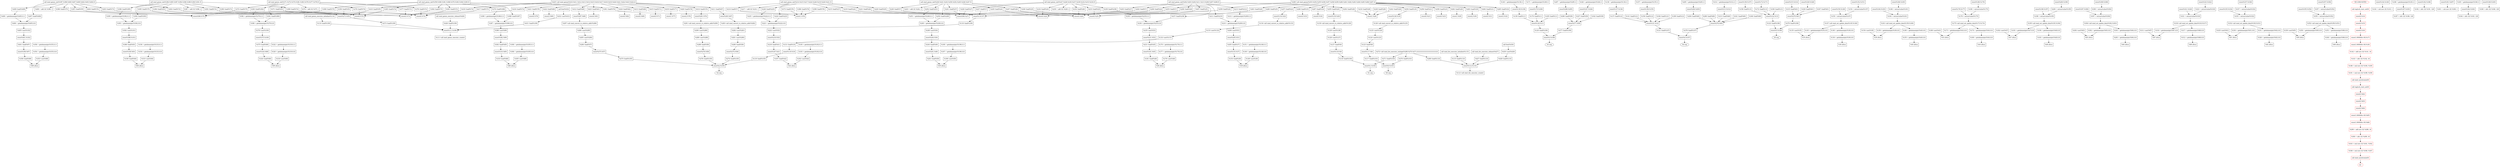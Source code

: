 digraph "DFG for 'test_1' function" {
	node_0000[shape=ellipse, label="%0 arg"]
	node_0001[shape=ellipse, label="%1 arg"]
	node_0002[shape=ellipse, label="%2 arg"]
	node_0003[shape=ellipse, label="%3 arg"]
	node_0004[shape=ellipse, label="%4 arg"]
	node_0005[shape=ellipse, label="%5 arg"]
	node_0034[shape=record, label="%35 alloca"]
	node_0035[shape=record, label="%36 alloca"]
	node_0037[shape=record, label="%38 alloca"]
	node_0038[shape=record, label="%39 alloca"]
	node_0039[shape=record, label="%40 alloca"]
	node_0041[shape=record, label="%42 alloca"]
	node_0042[shape=record, label="%43 alloca"]
	node_0043[shape=record, label="%44 alloca"]
	node_0045[shape=record, label="%46 alloca"]
	node_0046[shape=record, label="%47 alloca"]
	node_0047[shape=record, label="%48 alloca"]
	node_0049[shape=record, label="%50 alloca"]
	node_0082[shape=record, label="%83 alloca"]
	node_0083[shape=record, label="%84 alloca"]
	node_0085[shape=record, label="%86 alloca"]
	node_0086[shape=record, label="%87 alloca"]
	node_0087[shape=record, label="%88 alloca"]
	node_0089[shape=record, label="%90 alloca"]
	node_0090[shape=record, label="%91 alloca"]
	node_0091[shape=record, label="%92 alloca"]
	node_0093[shape=record, label="%94 alloca"]
	node_0094[shape=record, label="%95 alloca"]
	node_0095[shape=record, label="%96 alloca"]
	node_0097[shape=record, label="%98 alloca"]
	node_0110[shape=record, label="store(%0,%103)"]
	node_0111[shape=record, label="store(%1,%104)"]
	node_0112[shape=record, label="store(%2,%105)"]
	node_0113[shape=record, label="store(%3,%106)"]
	node_0114[shape=record, label="store(%4,%107)"]
	node_0115[shape=record, label="store(%5,%108)"]
	node_0116[shape=record, label="%111=call simd_gemm_executor_create()"]
	node_0117[shape=record, label="store(%111,%109)"]
	node_0118[shape=record, label="%112=call simd_dre_executor_create()"]
	node_0119[shape=record, label="store(%112,%110)"]
	node_0120[shape=record, label="call reg2sch_start_set(0)", color=red]
	node_0121[shape=record, label="%114=load(%109)"]
	node_0122[shape=record, label="call simd_gemm_executor_initialize(%114)"]
	node_0123[shape=record, label="%115=load(%110)"]
	node_0124[shape=record, label="call simd_dre_executor_initialize(%115)"]
	node_0125[shape=record, label="%116=load(%109)"]
	node_0126[shape=record, label="%117=load(%103)"]
	node_0127[shape=record, label="%118=load(%104)"]
	node_0128[shape=record, label="%119=load(%105)"]
	node_0129[shape=record, label="%120=load(%106)"]
	node_0130[shape=record, label="%121=load(%107)"]
	node_0131[shape=record, label="%122=load(%108)"]
	node_0132[shape=record, label="store(%116,%7)"]
	node_0133[shape=record, label="store(%117,%8)"]
	node_0134[shape=record, label="store(%118,%9)"]
	node_0135[shape=record, label="store(%119,%10)"]
	node_0136[shape=record, label="store(%120,%11)"]
	node_0137[shape=record, label="store(%121,%12)"]
	node_0138[shape=record, label="store(%122,%13)"]
	node_0139[shape=record, label="store(0,%14)", color=red]
	node_0140[shape=record, label="store(0,%15)", color=red]
	node_0141[shape=record, label="store(0,%16)", color=red]
	node_0142[shape=record, label="store(1.000000e+00,%17)", color=red]
	node_0143[shape=record, label="store(1.000000e+00,%18)", color=red]
	node_0144[shape=record, label="%123=load(%8)"]
	node_0145[shape=record, label="%124=cast(%123)"]
	node_0146[shape=record, label="%125=cast(%124)"]
	node_0147[shape=record, label="%126=call simd_convert_to_relative_addr(%125)"]
	node_0148[shape=record, label="store(%126,%19)"]
	node_0149[shape=record, label="%127=load(%9)"]
	node_0150[shape=record, label="%128=cast(%127)"]
	node_0151[shape=record, label="%129=cast(%128)"]
	node_0152[shape=record, label="%130=call simd_convert_to_relative_addr(%129)"]
	node_0153[shape=record, label="store(%130,%20)"]
	node_0154[shape=record, label="store(0,%21)"]
	node_0155[shape=record, label="%131=load(%10)"]
	node_0156[shape=record, label="%132=cast(%131)"]
	node_0157[shape=record, label="%133=cast(%132)"]
	node_0158[shape=record, label="%134=call simd_convert_to_relative_addr(%133)"]
	node_0159[shape=record, label="store(%134,%22)"]
	node_0160[shape=record, label="store(0,%23)"]
	node_0161[shape=record, label="store(0,%24)"]
	node_0162[shape=record, label="store(0,%25)"]
	node_0163[shape=record, label="store(0,%26)"]
	node_0164[shape=record, label="store(4369,%27)"]
	node_0165[shape=record, label="store(1,%28)"]
	node_0166[shape=record, label="store(1,%29)"]
	node_0167[shape=record, label="store(2,%30)"]
	node_0168[shape=record, label="store(0,%31)"]
	node_0169[shape=record, label="store(3,%32)"]
	node_0170[shape=record, label="store(4,%33)"]
	node_0171[shape=record, label="store(0,%34)"]
	node_0172[shape=record, label="%135=cast(%35)"]
	node_0173[shape=record, label="%136 = getelementptr(%36,0,0)"]
	node_0174[shape=record, label="%137=load(%12)"]
	node_0175[shape=record, label="store(%137,%136)"]
	node_0176[shape=record, label="%138 = getelementptr(%136,1)"]
	node_0177[shape=record, label="%139=load(%11)"]
	node_0178[shape=record, label="store(%139,%138)"]
	node_0179[shape=record, label="%140 = getelementptr(%138,1)"]
	node_0180[shape=record, label="%141=load(%12)"]
	node_0181[shape=record, label="  %142 = add nsw i32 %141, 16", color=red]
	node_0182[shape=record, label="  %143 = sdiv i32 %142, 16", color=red]
	node_0183[shape=record, label="  %144 = sub nsw i32 %143, 1"]
	node_0184[shape=record, label="store(%144,%140)"]
	node_0185[shape=record, label="%145 = getelementptr(%35,0,0)"]
	node_0186[shape=record, label="%146 = getelementptr(%36,0,0)"]
	node_0187[shape=record, label="%147=call simd_set_update_data(%145,%146)"]
	node_0188[shape=record, label="%148=cast(%38)"]
	node_0189[shape=record, label="%149 = getelementptr(%148,0,0)"]
	node_0190[shape=record, label="%150 = extractvalue(%147)"]
	node_0191[shape=record, label="store(%150,%149)"]
	node_0192[shape=record, label="%151 = getelementptr(%148,0,1)"]
	node_0193[shape=record, label="%152 = extractvalue(%147)"]
	node_0194[shape=record, label="store(%152,%151)"]
	node_0195[shape=record, label="%153=load(%38)"]
	node_0196[shape=record, label="store(%153,%37)"]
	node_0197[shape=record, label="%154=cast(%39)"]
	node_0198[shape=record, label="%155 = getelementptr(%40,0,0)"]
	node_0199[shape=record, label="%156=load(%12)"]
	node_0200[shape=record, label="store(%156,%155)"]
	node_0201[shape=record, label="%157 = getelementptr(%155,1)"]
	node_0202[shape=record, label="%158=load(%13)"]
	node_0203[shape=record, label="store(%158,%157)"]
	node_0204[shape=record, label="%159 = getelementptr(%39,0,0)"]
	node_0205[shape=record, label="%160 = getelementptr(%40,0,0)"]
	node_0206[shape=record, label="%161=call simd_set_update_data(%159,%160)"]
	node_0207[shape=record, label="%162=cast(%42)"]
	node_0208[shape=record, label="%163 = getelementptr(%162,0,0)"]
	node_0209[shape=record, label="%164 = extractvalue(%161)"]
	node_0210[shape=record, label="store(%164,%163)"]
	node_0211[shape=record, label="%165 = getelementptr(%162,0,1)"]
	node_0212[shape=record, label="%166 = extractvalue(%161)"]
	node_0213[shape=record, label="store(%166,%165)"]
	node_0214[shape=record, label="%167=load(%42)"]
	node_0215[shape=record, label="store(%167,%41)"]
	node_0216[shape=record, label="%168=cast(%43)"]
	node_0217[shape=record, label="%169 = getelementptr(%44,0,0)"]
	node_0218[shape=record, label="%170=load(%11)"]
	node_0219[shape=record, label="store(%170,%169)"]
	node_0220[shape=record, label="%171 = getelementptr(%169,1)"]
	node_0221[shape=record, label="%172=load(%13)"]
	node_0222[shape=record, label="store(%172,%171)"]
	node_0223[shape=record, label="%173 = getelementptr(%43,0,0)"]
	node_0224[shape=record, label="%174 = getelementptr(%44,0,0)"]
	node_0225[shape=record, label="%175=call simd_set_update_data(%173,%174)"]
	node_0226[shape=record, label="%176=cast(%46)"]
	node_0227[shape=record, label="%177 = getelementptr(%176,0,0)"]
	node_0228[shape=record, label="%178 = extractvalue(%175)"]
	node_0229[shape=record, label="store(%178,%177)"]
	node_0230[shape=record, label="%179 = getelementptr(%176,0,1)"]
	node_0231[shape=record, label="%180 = extractvalue(%175)"]
	node_0232[shape=record, label="store(%180,%179)"]
	node_0233[shape=record, label="%181=load(%46)"]
	node_0234[shape=record, label="store(%181,%45)"]
	node_0235[shape=record, label="%182=cast(%47)"]
	node_0236[shape=record, label="%183 = getelementptr(%48,0,0)"]
	node_0237[shape=record, label="%184=load(%12)"]
	node_0238[shape=record, label="%185=load(%11)"]
	node_0239[shape=record, label="  %186 = mul nsw i32 %184, %185", color=red]
	node_0240[shape=record, label="  %187 = sdiv i32 %186, 128"]
	node_0241[shape=record, label="store(%187,%183)"]
	node_0242[shape=record, label="%188 = getelementptr(%183,1)"]
	node_0243[shape=record, label="%189=load(%12)"]
	node_0244[shape=record, label="%190=load(%13)"]
	node_0245[shape=record, label="  %191 = mul nsw i32 %189, %190", color=red]
	node_0246[shape=record, label="  %192 = sdiv i32 %191, 128"]
	node_0247[shape=record, label="store(%192,%188)"]
	node_0248[shape=record, label="%193 = getelementptr(%47,0,0)"]
	node_0249[shape=record, label="%194 = getelementptr(%48,0,0)"]
	node_0250[shape=record, label="%195=call simd_set_update_data(%193,%194)"]
	node_0251[shape=record, label="%196=cast(%50)"]
	node_0252[shape=record, label="%197 = getelementptr(%196,0,0)"]
	node_0253[shape=record, label="%198 = extractvalue(%195)"]
	node_0254[shape=record, label="store(%198,%197)"]
	node_0255[shape=record, label="%199 = getelementptr(%196,0,1)"]
	node_0256[shape=record, label="%200 = extractvalue(%195)"]
	node_0257[shape=record, label="store(%200,%199)"]
	node_0258[shape=record, label="%201=load(%50)"]
	node_0259[shape=record, label="store(%201,%49)"]
	node_0260[shape=record, label="%202=load(%7)"]
	node_0261[shape=record, label="%203=load(%27)"]
	node_0262[shape=record, label="%204=load(%28)"]
	node_0263[shape=record, label="%205=load(%37)"]
	node_0264[shape=record, label="%206=load(%24)"]
	node_0265[shape=record, label="%207=load(%25)"]
	node_0266[shape=record, label="%208=load(%26)"]
	node_0267[shape=record, label="store(%205,%51)"]
	node_0268[shape=record, label="%209=cast(%51)"]
	node_0269[shape=record, label="%210 = getelementptr(%209,0,0)"]
	node_0270[shape=record, label="%211=load(%210)"]
	node_0271[shape=record, label="%212 = getelementptr(%209,0,1)"]
	node_0272[shape=record, label="%213=load(%212)"]
	node_0273[shape=record, label="call simd_gemm_init(%202,%203,%204,%211,%213,%206,%207,%208,5)"]
	node_0274[shape=record, label="%214=load(%7)"]
	node_0275[shape=record, label="%215=load(%27)"]
	node_0276[shape=record, label="%216=load(%28)"]
	node_0277[shape=record, label="  %217 = add i32 %216, 1"]
	node_0278[shape=record, label="%218=load(%41)"]
	node_0279[shape=record, label="%219=load(%24)"]
	node_0280[shape=record, label="%220=load(%25)"]
	node_0281[shape=record, label="%221=load(%26)"]
	node_0282[shape=record, label="store(%218,%52)"]
	node_0283[shape=record, label="%222=cast(%52)"]
	node_0284[shape=record, label="%223 = getelementptr(%222,0,0)"]
	node_0285[shape=record, label="%224=load(%223)"]
	node_0286[shape=record, label="%225 = getelementptr(%222,0,1)"]
	node_0287[shape=record, label="%226=load(%225)"]
	node_0288[shape=record, label="call simd_gemm_init(%214,%215,%217,%224,%226,%219,%220,%221,5)"]
	node_0289[shape=record, label="%227=load(%7)"]
	node_0290[shape=record, label="%228=load(%27)"]
	node_0291[shape=record, label="%229=load(%28)"]
	node_0292[shape=record, label="  %230 = add i32 %229, 2"]
	node_0293[shape=record, label="%231=load(%45)"]
	node_0294[shape=record, label="%232=load(%24)"]
	node_0295[shape=record, label="%233=load(%25)"]
	node_0296[shape=record, label="%234=load(%26)"]
	node_0297[shape=record, label="store(%231,%53)"]
	node_0298[shape=record, label="%235=cast(%53)"]
	node_0299[shape=record, label="%236 = getelementptr(%235,0,0)"]
	node_0300[shape=record, label="%237=load(%236)"]
	node_0301[shape=record, label="%238 = getelementptr(%235,0,1)"]
	node_0302[shape=record, label="%239=load(%238)"]
	node_0303[shape=record, label="call simd_gemm_init(%227,%228,%230,%237,%239,%232,%233,%234,5)"]
	node_0304[shape=record, label="%240=load(%7)"]
	node_0305[shape=record, label="%241=load(%27)"]
	node_0306[shape=record, label="%242=load(%28)"]
	node_0307[shape=record, label="  %243 = add i32 %242, 3"]
	node_0308[shape=record, label="%244=load(%49)"]
	node_0309[shape=record, label="%245=load(%24)"]
	node_0310[shape=record, label="%246=load(%25)"]
	node_0311[shape=record, label="%247=load(%26)"]
	node_0312[shape=record, label="store(%244,%54)"]
	node_0313[shape=record, label="%248=cast(%54)"]
	node_0314[shape=record, label="%249 = getelementptr(%248,0,0)"]
	node_0315[shape=record, label="%250=load(%249)"]
	node_0316[shape=record, label="%251 = getelementptr(%248,0,1)"]
	node_0317[shape=record, label="%252=load(%251)"]
	node_0318[shape=record, label="call simd_gemm_init(%240,%241,%243,%250,%252,%245,%246,%247,5)"]
	node_0319[shape=record, label="%253=load(%7)"]
	node_0320[shape=record, label="%254=load(%19)"]
	node_0321[shape=record, label="%255=load(%20)"]
	node_0322[shape=record, label="%256=load(%21)"]
	node_0323[shape=record, label="%257=load(%22)"]
	node_0324[shape=record, label="%258=load(%23)"]
	node_0325[shape=record, label="%259=load(%24)"]
	node_0326[shape=record, label="%260=load(%25)"]
	node_0327[shape=record, label="%261=load(%26)"]
	node_0328[shape=record, label="%262=load(%29)"]
	node_0329[shape=record, label="%263=load(%30)"]
	node_0330[shape=record, label="%264=load(%31)"]
	node_0331[shape=record, label="%265=load(%32)"]
	node_0332[shape=record, label="%266=load(%33)"]
	node_0333[shape=record, label="%267=load(%34)"]
	node_0334[shape=record, label="%268=call simd_gemm(%253,%254,%255,%256,%257,%258,%259,%260,%261,%262,%263,%264,%265,%266,%267,4)"]
	node_0335[shape=record, label="%269=load(%110)"]
	node_0336[shape=record, label="%270=load(%103)"]
	node_0337[shape=record, label="%271=load(%104)"]
	node_0338[shape=record, label="%272=call simd_dre_executor_reshape(%269,%270,%271,0,0,0,0,0,0,0,0,0,0,0,0,0,0,0,0)"]
	node_0339[shape=record, label="call simd_synchronize(0)", color=red]
	node_0340[shape=record, label="call reg2sch_start_set(0)", color=red]
	node_0341[shape=record, label="%273=load(%109)"]
	node_0342[shape=record, label="%274=load(%105)"]
	node_0343[shape=record, label="%275=load(%105)"]
	node_0344[shape=record, label="%276=load(%105)"]
	node_0345[shape=record, label="%277=load(%106)"]
	node_0346[shape=record, label="%278=load(%107)"]
	node_0347[shape=record, label="%279=load(%108)"]
	node_0348[shape=record, label="store(%273,%55)"]
	node_0349[shape=record, label="store(%274,%56)"]
	node_0350[shape=record, label="store(%275,%57)"]
	node_0351[shape=record, label="store(%276,%58)"]
	node_0352[shape=record, label="store(%277,%59)"]
	node_0353[shape=record, label="store(%278,%60)"]
	node_0354[shape=record, label="store(%279,%61)"]
	node_0355[shape=record, label="store(0,%62)", color=red]
	node_0356[shape=record, label="store(0,%63)", color=red]
	node_0357[shape=record, label="store(0,%64)", color=red]
	node_0358[shape=record, label="store(1.000000e+00,%65)", color=red]
	node_0359[shape=record, label="store(1.000000e+00,%66)", color=red]
	node_0360[shape=record, label="%280=load(%56)"]
	node_0361[shape=record, label="%281=cast(%280)"]
	node_0362[shape=record, label="%282=cast(%281)"]
	node_0363[shape=record, label="%283=call simd_convert_to_relative_addr(%282)"]
	node_0364[shape=record, label="store(%283,%67)"]
	node_0365[shape=record, label="%284=load(%57)"]
	node_0366[shape=record, label="%285=cast(%284)"]
	node_0367[shape=record, label="%286=cast(%285)"]
	node_0368[shape=record, label="%287=call simd_convert_to_relative_addr(%286)"]
	node_0369[shape=record, label="store(%287,%68)"]
	node_0370[shape=record, label="store(0,%69)"]
	node_0371[shape=record, label="%288=load(%58)"]
	node_0372[shape=record, label="%289=cast(%288)"]
	node_0373[shape=record, label="%290=cast(%289)"]
	node_0374[shape=record, label="%291=call simd_convert_to_relative_addr(%290)"]
	node_0375[shape=record, label="store(%291,%70)"]
	node_0376[shape=record, label="store(0,%71)"]
	node_0377[shape=record, label="store(0,%72)"]
	node_0378[shape=record, label="store(0,%73)"]
	node_0379[shape=record, label="store(0,%74)"]
	node_0380[shape=record, label="store(4369,%75)"]
	node_0381[shape=record, label="store(1,%76)"]
	node_0382[shape=record, label="store(1,%77)"]
	node_0383[shape=record, label="store(2,%78)"]
	node_0384[shape=record, label="store(0,%79)"]
	node_0385[shape=record, label="store(3,%80)"]
	node_0386[shape=record, label="store(4,%81)"]
	node_0387[shape=record, label="store(0,%82)"]
	node_0388[shape=record, label="%292=cast(%83)"]
	node_0389[shape=record, label="%293 = getelementptr(%84,0,0)"]
	node_0390[shape=record, label="%294=load(%60)"]
	node_0391[shape=record, label="store(%294,%293)"]
	node_0392[shape=record, label="%295 = getelementptr(%293,1)"]
	node_0393[shape=record, label="%296=load(%59)"]
	node_0394[shape=record, label="store(%296,%295)"]
	node_0395[shape=record, label="%297 = getelementptr(%295,1)"]
	node_0396[shape=record, label="%298=load(%60)"]
	node_0397[shape=record, label="  %299 = add nsw i32 %298, 16", color=red]
	node_0398[shape=record, label="  %300 = sdiv i32 %299, 16", color=red]
	node_0399[shape=record, label="  %301 = sub nsw i32 %300, 1"]
	node_0400[shape=record, label="store(%301,%297)"]
	node_0401[shape=record, label="%302 = getelementptr(%83,0,0)"]
	node_0402[shape=record, label="%303 = getelementptr(%84,0,0)"]
	node_0403[shape=record, label="%304=call simd_set_update_data(%302,%303)"]
	node_0404[shape=record, label="%305=cast(%86)"]
	node_0405[shape=record, label="%306 = getelementptr(%305,0,0)"]
	node_0406[shape=record, label="%307 = extractvalue(%304)"]
	node_0407[shape=record, label="store(%307,%306)"]
	node_0408[shape=record, label="%308 = getelementptr(%305,0,1)"]
	node_0409[shape=record, label="%309 = extractvalue(%304)"]
	node_0410[shape=record, label="store(%309,%308)"]
	node_0411[shape=record, label="%310=load(%86)"]
	node_0412[shape=record, label="store(%310,%85)"]
	node_0413[shape=record, label="%311=cast(%87)"]
	node_0414[shape=record, label="%312 = getelementptr(%88,0,0)"]
	node_0415[shape=record, label="%313=load(%60)"]
	node_0416[shape=record, label="store(%313,%312)"]
	node_0417[shape=record, label="%314 = getelementptr(%312,1)"]
	node_0418[shape=record, label="%315=load(%61)"]
	node_0419[shape=record, label="store(%315,%314)"]
	node_0420[shape=record, label="%316 = getelementptr(%87,0,0)"]
	node_0421[shape=record, label="%317 = getelementptr(%88,0,0)"]
	node_0422[shape=record, label="%318=call simd_set_update_data(%316,%317)"]
	node_0423[shape=record, label="%319=cast(%90)"]
	node_0424[shape=record, label="%320 = getelementptr(%319,0,0)"]
	node_0425[shape=record, label="%321 = extractvalue(%318)"]
	node_0426[shape=record, label="store(%321,%320)"]
	node_0427[shape=record, label="%322 = getelementptr(%319,0,1)"]
	node_0428[shape=record, label="%323 = extractvalue(%318)"]
	node_0429[shape=record, label="store(%323,%322)"]
	node_0430[shape=record, label="%324=load(%90)"]
	node_0431[shape=record, label="store(%324,%89)"]
	node_0432[shape=record, label="%325=cast(%91)"]
	node_0433[shape=record, label="%326 = getelementptr(%92,0,0)"]
	node_0434[shape=record, label="%327=load(%59)"]
	node_0435[shape=record, label="store(%327,%326)"]
	node_0436[shape=record, label="%328 = getelementptr(%326,1)"]
	node_0437[shape=record, label="%329=load(%61)"]
	node_0438[shape=record, label="store(%329,%328)"]
	node_0439[shape=record, label="%330 = getelementptr(%91,0,0)"]
	node_0440[shape=record, label="%331 = getelementptr(%92,0,0)"]
	node_0441[shape=record, label="%332=call simd_set_update_data(%330,%331)"]
	node_0442[shape=record, label="%333=cast(%94)"]
	node_0443[shape=record, label="%334 = getelementptr(%333,0,0)"]
	node_0444[shape=record, label="%335 = extractvalue(%332)"]
	node_0445[shape=record, label="store(%335,%334)"]
	node_0446[shape=record, label="%336 = getelementptr(%333,0,1)"]
	node_0447[shape=record, label="%337 = extractvalue(%332)"]
	node_0448[shape=record, label="store(%337,%336)"]
	node_0449[shape=record, label="%338=load(%94)"]
	node_0450[shape=record, label="store(%338,%93)"]
	node_0451[shape=record, label="%339=cast(%95)"]
	node_0452[shape=record, label="%340 = getelementptr(%96,0,0)"]
	node_0453[shape=record, label="%341=load(%60)"]
	node_0454[shape=record, label="%342=load(%59)"]
	node_0455[shape=record, label="  %343 = mul nsw i32 %341, %342", color=red]
	node_0456[shape=record, label="  %344 = sdiv i32 %343, 128"]
	node_0457[shape=record, label="store(%344,%340)"]
	node_0458[shape=record, label="%345 = getelementptr(%340,1)"]
	node_0459[shape=record, label="%346=load(%60)"]
	node_0460[shape=record, label="%347=load(%61)"]
	node_0461[shape=record, label="  %348 = mul nsw i32 %346, %347", color=red]
	node_0462[shape=record, label="  %349 = sdiv i32 %348, 128"]
	node_0463[shape=record, label="store(%349,%345)"]
	node_0464[shape=record, label="%350 = getelementptr(%95,0,0)"]
	node_0465[shape=record, label="%351 = getelementptr(%96,0,0)"]
	node_0466[shape=record, label="%352=call simd_set_update_data(%350,%351)"]
	node_0467[shape=record, label="%353=cast(%98)"]
	node_0468[shape=record, label="%354 = getelementptr(%353,0,0)"]
	node_0469[shape=record, label="%355 = extractvalue(%352)"]
	node_0470[shape=record, label="store(%355,%354)"]
	node_0471[shape=record, label="%356 = getelementptr(%353,0,1)"]
	node_0472[shape=record, label="%357 = extractvalue(%352)"]
	node_0473[shape=record, label="store(%357,%356)"]
	node_0474[shape=record, label="%358=load(%98)"]
	node_0475[shape=record, label="store(%358,%97)"]
	node_0476[shape=record, label="%359=load(%55)"]
	node_0477[shape=record, label="%360=load(%75)"]
	node_0478[shape=record, label="%361=load(%76)"]
	node_0479[shape=record, label="%362=load(%85)"]
	node_0480[shape=record, label="%363=load(%72)"]
	node_0481[shape=record, label="%364=load(%73)"]
	node_0482[shape=record, label="%365=load(%74)"]
	node_0483[shape=record, label="store(%362,%99)"]
	node_0484[shape=record, label="%366=cast(%99)"]
	node_0485[shape=record, label="%367 = getelementptr(%366,0,0)"]
	node_0486[shape=record, label="%368=load(%367)"]
	node_0487[shape=record, label="%369 = getelementptr(%366,0,1)"]
	node_0488[shape=record, label="%370=load(%369)"]
	node_0489[shape=record, label="call simd_gemm_init(%359,%360,%361,%368,%370,%363,%364,%365,5)"]
	node_0490[shape=record, label="%371=load(%55)"]
	node_0491[shape=record, label="%372=load(%75)"]
	node_0492[shape=record, label="%373=load(%76)"]
	node_0493[shape=record, label="  %374 = add i32 %373, 1"]
	node_0494[shape=record, label="%375=load(%89)"]
	node_0495[shape=record, label="%376=load(%72)"]
	node_0496[shape=record, label="%377=load(%73)"]
	node_0497[shape=record, label="%378=load(%74)"]
	node_0498[shape=record, label="store(%375,%100)"]
	node_0499[shape=record, label="%379=cast(%100)"]
	node_0500[shape=record, label="%380 = getelementptr(%379,0,0)"]
	node_0501[shape=record, label="%381=load(%380)"]
	node_0502[shape=record, label="%382 = getelementptr(%379,0,1)"]
	node_0503[shape=record, label="%383=load(%382)"]
	node_0504[shape=record, label="call simd_gemm_init(%371,%372,%374,%381,%383,%376,%377,%378,5)"]
	node_0505[shape=record, label="%384=load(%55)"]
	node_0506[shape=record, label="%385=load(%75)"]
	node_0507[shape=record, label="%386=load(%76)"]
	node_0508[shape=record, label="  %387 = add i32 %386, 2"]
	node_0509[shape=record, label="%388=load(%93)"]
	node_0510[shape=record, label="%389=load(%72)"]
	node_0511[shape=record, label="%390=load(%73)"]
	node_0512[shape=record, label="%391=load(%74)"]
	node_0513[shape=record, label="store(%388,%101)"]
	node_0514[shape=record, label="%392=cast(%101)"]
	node_0515[shape=record, label="%393 = getelementptr(%392,0,0)"]
	node_0516[shape=record, label="%394=load(%393)"]
	node_0517[shape=record, label="%395 = getelementptr(%392,0,1)"]
	node_0518[shape=record, label="%396=load(%395)"]
	node_0519[shape=record, label="call simd_gemm_init(%384,%385,%387,%394,%396,%389,%390,%391,5)"]
	node_0520[shape=record, label="%397=load(%55)"]
	node_0521[shape=record, label="%398=load(%75)"]
	node_0522[shape=record, label="%399=load(%76)"]
	node_0523[shape=record, label="  %400 = add i32 %399, 3"]
	node_0524[shape=record, label="%401=load(%97)"]
	node_0525[shape=record, label="%402=load(%72)"]
	node_0526[shape=record, label="%403=load(%73)"]
	node_0527[shape=record, label="%404=load(%74)"]
	node_0528[shape=record, label="store(%401,%102)"]
	node_0529[shape=record, label="%405=cast(%102)"]
	node_0530[shape=record, label="%406 = getelementptr(%405,0,0)"]
	node_0531[shape=record, label="%407=load(%406)"]
	node_0532[shape=record, label="%408 = getelementptr(%405,0,1)"]
	node_0533[shape=record, label="%409=load(%408)"]
	node_0534[shape=record, label="call simd_gemm_init(%397,%398,%400,%407,%409,%402,%403,%404,5)"]
	node_0535[shape=record, label="%410=load(%55)"]
	node_0536[shape=record, label="%411=load(%67)"]
	node_0537[shape=record, label="%412=load(%68)"]
	node_0538[shape=record, label="%413=load(%69)"]
	node_0539[shape=record, label="%414=load(%70)"]
	node_0540[shape=record, label="%415=load(%71)"]
	node_0541[shape=record, label="%416=load(%72)"]
	node_0542[shape=record, label="%417=load(%73)"]
	node_0543[shape=record, label="%418=load(%74)"]
	node_0544[shape=record, label="%419=load(%77)"]
	node_0545[shape=record, label="%420=load(%78)"]
	node_0546[shape=record, label="%421=load(%79)"]
	node_0547[shape=record, label="%422=load(%80)"]
	node_0548[shape=record, label="%423=load(%81)"]
	node_0549[shape=record, label="%424=load(%82)"]
	node_0550[shape=record, label="%425=call simd_gemm(%410,%411,%412,%413,%414,%415,%416,%417,%418,%419,%420,%421,%422,%423,%424,4)"]
	node_0551[shape=record, label="%426=load(%109)"]
	node_0552[shape=record, label="call simd_gemm_executor_release(%426)"]
	node_0553[shape=record, label="%427=load(%110)"]
	node_0554[shape=record, label="call simd_dre_executor_release(%427)"]
	node_0555[shape=record, label="call simd_synchronize(0)", color=red]
	node_0556[shape=record, label="%429=load(%110)"]
	node_0557[shape=record, label="%430=cast(%429)"]
	node_0558[shape=record, label="call free(%430)"]
	node_0559[shape=record, label="%431=load(%109)"]
	node_0560[shape=record, label="%432=cast(%431)"]
	node_0561[shape=record, label="call free(%432)"]
	node_0562[shape=ellipse, label="ret ", color=red]
no_link[shape=ellipse, label="NO-LINK-NOTES", color=red]
	no_link -> node_0120
	node_0120 -> node_0139
	node_0139 -> node_0140
	node_0140 -> node_0141
	node_0141 -> node_0142
	node_0142 -> node_0143
	node_0143 -> node_0181
	node_0181 -> node_0182
	node_0182 -> node_0239
	node_0239 -> node_0245
	node_0245 -> node_0339
	node_0339 -> node_0340
	node_0340 -> node_0355
	node_0355 -> node_0356
	node_0356 -> node_0357
	node_0357 -> node_0358
	node_0358 -> node_0359
	node_0359 -> node_0397
	node_0397 -> node_0398
	node_0398 -> node_0455
	node_0455 -> node_0461
	node_0461 -> node_0555
	node_0555 -> node_0562
	node_0110 -> node_0000
	node_0111 -> node_0001
	node_0112 -> node_0002
	node_0113 -> node_0003
	node_0114 -> node_0004
	node_0115 -> node_0005
	node_0117 -> node_0116
	node_0119 -> node_0118
	node_0121 -> node_0117
	node_0122 -> node_0121
	node_0123 -> node_0119
	node_0124 -> node_0123
	node_0125 -> node_0117
	node_0126 -> node_0110
	node_0127 -> node_0111
	node_0128 -> node_0112
	node_0129 -> node_0113
	node_0130 -> node_0114
	node_0131 -> node_0115
	node_0132 -> node_0125
	node_0133 -> node_0126
	node_0134 -> node_0127
	node_0135 -> node_0128
	node_0136 -> node_0129
	node_0137 -> node_0130
	node_0138 -> node_0131
	node_0144 -> node_0133
	node_0145 -> node_0144
	node_0146 -> node_0145
	node_0147 -> node_0146
	node_0148 -> node_0147
	node_0149 -> node_0134
	node_0150 -> node_0149
	node_0151 -> node_0150
	node_0152 -> node_0151
	node_0153 -> node_0152
	node_0155 -> node_0135
	node_0156 -> node_0155
	node_0157 -> node_0156
	node_0158 -> node_0157
	node_0159 -> node_0158
	node_0172 -> node_0034
	node_0173 -> node_0035
	node_0174 -> node_0137
	node_0175 -> node_0174
	node_0176 -> node_0175
	node_0177 -> node_0136
	node_0178 -> node_0177
	node_0179 -> node_0178
	node_0180 -> node_0137
	node_0184 -> node_0183
	node_0185 -> node_0034
	node_0186 -> node_0173
	node_0187 -> node_0185
	node_0187 -> node_0186
	node_0188 -> node_0037
	node_0189 -> node_0188
	node_0190 -> node_0187
	node_0191 -> node_0190
	node_0192 -> node_0189
	node_0193 -> node_0190
	node_0194 -> node_0193
	node_0195 -> node_0037
	node_0196 -> node_0195
	node_0197 -> node_0038
	node_0198 -> node_0039
	node_0199 -> node_0137
	node_0200 -> node_0199
	node_0201 -> node_0200
	node_0202 -> node_0138
	node_0203 -> node_0202
	node_0204 -> node_0038
	node_0205 -> node_0198
	node_0206 -> node_0204
	node_0206 -> node_0205
	node_0207 -> node_0041
	node_0208 -> node_0207
	node_0209 -> node_0206
	node_0210 -> node_0209
	node_0211 -> node_0208
	node_0212 -> node_0209
	node_0213 -> node_0212
	node_0214 -> node_0041
	node_0215 -> node_0214
	node_0216 -> node_0042
	node_0217 -> node_0043
	node_0218 -> node_0136
	node_0219 -> node_0218
	node_0220 -> node_0219
	node_0221 -> node_0138
	node_0222 -> node_0221
	node_0223 -> node_0042
	node_0224 -> node_0217
	node_0225 -> node_0223
	node_0225 -> node_0224
	node_0226 -> node_0045
	node_0227 -> node_0226
	node_0228 -> node_0225
	node_0229 -> node_0228
	node_0230 -> node_0227
	node_0231 -> node_0228
	node_0232 -> node_0231
	node_0233 -> node_0045
	node_0234 -> node_0233
	node_0235 -> node_0046
	node_0236 -> node_0047
	node_0237 -> node_0137
	node_0238 -> node_0136
	node_0241 -> node_0240
	node_0242 -> node_0241
	node_0243 -> node_0137
	node_0244 -> node_0138
	node_0247 -> node_0246
	node_0248 -> node_0046
	node_0249 -> node_0236
	node_0250 -> node_0248
	node_0250 -> node_0249
	node_0251 -> node_0049
	node_0252 -> node_0251
	node_0253 -> node_0250
	node_0254 -> node_0253
	node_0255 -> node_0252
	node_0256 -> node_0253
	node_0257 -> node_0256
	node_0258 -> node_0049
	node_0259 -> node_0258
	node_0260 -> node_0132
	node_0261 -> node_0164
	node_0262 -> node_0165
	node_0263 -> node_0196
	node_0264 -> node_0161
	node_0265 -> node_0162
	node_0266 -> node_0163
	node_0267 -> node_0263
	node_0268 -> node_0267
	node_0269 -> node_0268
	node_0270 -> node_0269
	node_0271 -> node_0269
	node_0272 -> node_0271
	node_0273 -> node_0260
	node_0273 -> node_0261
	node_0273 -> node_0262
	node_0273 -> node_0270
	node_0273 -> node_0272
	node_0273 -> node_0264
	node_0273 -> node_0265
	node_0273 -> node_0266
	node_0274 -> node_0132
	node_0275 -> node_0164
	node_0276 -> node_0165
	node_0278 -> node_0215
	node_0279 -> node_0161
	node_0280 -> node_0162
	node_0281 -> node_0163
	node_0282 -> node_0278
	node_0283 -> node_0282
	node_0284 -> node_0283
	node_0285 -> node_0284
	node_0286 -> node_0284
	node_0287 -> node_0286
	node_0288 -> node_0274
	node_0288 -> node_0275
	node_0288 -> node_0277
	node_0288 -> node_0285
	node_0288 -> node_0287
	node_0288 -> node_0279
	node_0288 -> node_0280
	node_0288 -> node_0281
	node_0289 -> node_0132
	node_0290 -> node_0164
	node_0291 -> node_0165
	node_0293 -> node_0234
	node_0294 -> node_0161
	node_0295 -> node_0162
	node_0296 -> node_0163
	node_0297 -> node_0293
	node_0298 -> node_0297
	node_0299 -> node_0298
	node_0300 -> node_0299
	node_0301 -> node_0299
	node_0302 -> node_0301
	node_0303 -> node_0289
	node_0303 -> node_0290
	node_0303 -> node_0292
	node_0303 -> node_0300
	node_0303 -> node_0302
	node_0303 -> node_0294
	node_0303 -> node_0295
	node_0303 -> node_0296
	node_0304 -> node_0132
	node_0305 -> node_0164
	node_0306 -> node_0165
	node_0308 -> node_0259
	node_0309 -> node_0161
	node_0310 -> node_0162
	node_0311 -> node_0163
	node_0312 -> node_0308
	node_0313 -> node_0312
	node_0314 -> node_0313
	node_0315 -> node_0314
	node_0316 -> node_0314
	node_0317 -> node_0316
	node_0318 -> node_0304
	node_0318 -> node_0305
	node_0318 -> node_0307
	node_0318 -> node_0315
	node_0318 -> node_0317
	node_0318 -> node_0309
	node_0318 -> node_0310
	node_0318 -> node_0311
	node_0319 -> node_0132
	node_0320 -> node_0148
	node_0321 -> node_0153
	node_0322 -> node_0154
	node_0323 -> node_0159
	node_0324 -> node_0160
	node_0325 -> node_0161
	node_0326 -> node_0162
	node_0327 -> node_0163
	node_0328 -> node_0166
	node_0329 -> node_0167
	node_0330 -> node_0168
	node_0331 -> node_0169
	node_0332 -> node_0170
	node_0333 -> node_0171
	node_0334 -> node_0319
	node_0334 -> node_0320
	node_0334 -> node_0321
	node_0334 -> node_0322
	node_0334 -> node_0323
	node_0334 -> node_0324
	node_0334 -> node_0325
	node_0334 -> node_0326
	node_0334 -> node_0327
	node_0334 -> node_0328
	node_0334 -> node_0329
	node_0334 -> node_0330
	node_0334 -> node_0331
	node_0334 -> node_0332
	node_0334 -> node_0333
	node_0335 -> node_0119
	node_0336 -> node_0110
	node_0337 -> node_0111
	node_0338 -> node_0335
	node_0338 -> node_0336
	node_0338 -> node_0337
	node_0341 -> node_0117
	node_0342 -> node_0112
	node_0343 -> node_0112
	node_0344 -> node_0112
	node_0345 -> node_0113
	node_0346 -> node_0114
	node_0347 -> node_0115
	node_0348 -> node_0341
	node_0349 -> node_0342
	node_0350 -> node_0343
	node_0351 -> node_0344
	node_0352 -> node_0345
	node_0353 -> node_0346
	node_0354 -> node_0347
	node_0360 -> node_0349
	node_0361 -> node_0360
	node_0362 -> node_0361
	node_0363 -> node_0362
	node_0364 -> node_0363
	node_0365 -> node_0350
	node_0366 -> node_0365
	node_0367 -> node_0366
	node_0368 -> node_0367
	node_0369 -> node_0368
	node_0371 -> node_0351
	node_0372 -> node_0371
	node_0373 -> node_0372
	node_0374 -> node_0373
	node_0375 -> node_0374
	node_0388 -> node_0082
	node_0389 -> node_0083
	node_0390 -> node_0353
	node_0391 -> node_0390
	node_0392 -> node_0391
	node_0393 -> node_0352
	node_0394 -> node_0393
	node_0395 -> node_0394
	node_0396 -> node_0353
	node_0400 -> node_0399
	node_0401 -> node_0082
	node_0402 -> node_0389
	node_0403 -> node_0401
	node_0403 -> node_0402
	node_0404 -> node_0085
	node_0405 -> node_0404
	node_0406 -> node_0403
	node_0407 -> node_0406
	node_0408 -> node_0405
	node_0409 -> node_0406
	node_0410 -> node_0409
	node_0411 -> node_0085
	node_0412 -> node_0411
	node_0413 -> node_0086
	node_0414 -> node_0087
	node_0415 -> node_0353
	node_0416 -> node_0415
	node_0417 -> node_0416
	node_0418 -> node_0354
	node_0419 -> node_0418
	node_0420 -> node_0086
	node_0421 -> node_0414
	node_0422 -> node_0420
	node_0422 -> node_0421
	node_0423 -> node_0089
	node_0424 -> node_0423
	node_0425 -> node_0422
	node_0426 -> node_0425
	node_0427 -> node_0424
	node_0428 -> node_0425
	node_0429 -> node_0428
	node_0430 -> node_0089
	node_0431 -> node_0430
	node_0432 -> node_0090
	node_0433 -> node_0091
	node_0434 -> node_0352
	node_0435 -> node_0434
	node_0436 -> node_0435
	node_0437 -> node_0354
	node_0438 -> node_0437
	node_0439 -> node_0090
	node_0440 -> node_0433
	node_0441 -> node_0439
	node_0441 -> node_0440
	node_0442 -> node_0093
	node_0443 -> node_0442
	node_0444 -> node_0441
	node_0445 -> node_0444
	node_0446 -> node_0443
	node_0447 -> node_0444
	node_0448 -> node_0447
	node_0449 -> node_0093
	node_0450 -> node_0449
	node_0451 -> node_0094
	node_0452 -> node_0095
	node_0453 -> node_0353
	node_0454 -> node_0352
	node_0457 -> node_0456
	node_0458 -> node_0457
	node_0459 -> node_0353
	node_0460 -> node_0354
	node_0463 -> node_0462
	node_0464 -> node_0094
	node_0465 -> node_0452
	node_0466 -> node_0464
	node_0466 -> node_0465
	node_0467 -> node_0097
	node_0468 -> node_0467
	node_0469 -> node_0466
	node_0470 -> node_0469
	node_0471 -> node_0468
	node_0472 -> node_0469
	node_0473 -> node_0472
	node_0474 -> node_0097
	node_0475 -> node_0474
	node_0476 -> node_0348
	node_0477 -> node_0380
	node_0478 -> node_0381
	node_0479 -> node_0412
	node_0480 -> node_0377
	node_0481 -> node_0378
	node_0482 -> node_0379
	node_0483 -> node_0479
	node_0484 -> node_0483
	node_0485 -> node_0484
	node_0486 -> node_0485
	node_0487 -> node_0485
	node_0488 -> node_0487
	node_0489 -> node_0476
	node_0489 -> node_0477
	node_0489 -> node_0478
	node_0489 -> node_0486
	node_0489 -> node_0488
	node_0489 -> node_0480
	node_0489 -> node_0481
	node_0489 -> node_0482
	node_0490 -> node_0348
	node_0491 -> node_0380
	node_0492 -> node_0381
	node_0494 -> node_0431
	node_0495 -> node_0377
	node_0496 -> node_0378
	node_0497 -> node_0379
	node_0498 -> node_0494
	node_0499 -> node_0498
	node_0500 -> node_0499
	node_0501 -> node_0500
	node_0502 -> node_0500
	node_0503 -> node_0502
	node_0504 -> node_0490
	node_0504 -> node_0491
	node_0504 -> node_0493
	node_0504 -> node_0501
	node_0504 -> node_0503
	node_0504 -> node_0495
	node_0504 -> node_0496
	node_0504 -> node_0497
	node_0505 -> node_0348
	node_0506 -> node_0380
	node_0507 -> node_0381
	node_0509 -> node_0450
	node_0510 -> node_0377
	node_0511 -> node_0378
	node_0512 -> node_0379
	node_0513 -> node_0509
	node_0514 -> node_0513
	node_0515 -> node_0514
	node_0516 -> node_0515
	node_0517 -> node_0515
	node_0518 -> node_0517
	node_0519 -> node_0505
	node_0519 -> node_0506
	node_0519 -> node_0508
	node_0519 -> node_0516
	node_0519 -> node_0518
	node_0519 -> node_0510
	node_0519 -> node_0511
	node_0519 -> node_0512
	node_0520 -> node_0348
	node_0521 -> node_0380
	node_0522 -> node_0381
	node_0524 -> node_0475
	node_0525 -> node_0377
	node_0526 -> node_0378
	node_0527 -> node_0379
	node_0528 -> node_0524
	node_0529 -> node_0528
	node_0530 -> node_0529
	node_0531 -> node_0530
	node_0532 -> node_0530
	node_0533 -> node_0532
	node_0534 -> node_0520
	node_0534 -> node_0521
	node_0534 -> node_0523
	node_0534 -> node_0531
	node_0534 -> node_0533
	node_0534 -> node_0525
	node_0534 -> node_0526
	node_0534 -> node_0527
	node_0535 -> node_0348
	node_0536 -> node_0364
	node_0537 -> node_0369
	node_0538 -> node_0370
	node_0539 -> node_0375
	node_0540 -> node_0376
	node_0541 -> node_0377
	node_0542 -> node_0378
	node_0543 -> node_0379
	node_0544 -> node_0382
	node_0545 -> node_0383
	node_0546 -> node_0384
	node_0547 -> node_0385
	node_0548 -> node_0386
	node_0549 -> node_0387
	node_0550 -> node_0535
	node_0550 -> node_0536
	node_0550 -> node_0537
	node_0550 -> node_0538
	node_0550 -> node_0539
	node_0550 -> node_0540
	node_0550 -> node_0541
	node_0550 -> node_0542
	node_0550 -> node_0543
	node_0550 -> node_0544
	node_0550 -> node_0545
	node_0550 -> node_0546
	node_0550 -> node_0547
	node_0550 -> node_0548
	node_0550 -> node_0549
	node_0551 -> node_0117
	node_0552 -> node_0551
	node_0553 -> node_0119
	node_0554 -> node_0553
	node_0556 -> node_0119
	node_0557 -> node_0556
	node_0558 -> node_0557
	node_0559 -> node_0117
	node_0560 -> node_0559
	node_0561 -> node_0560
}
